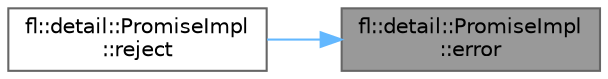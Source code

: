 digraph "fl::detail::PromiseImpl::error"
{
 // INTERACTIVE_SVG=YES
 // LATEX_PDF_SIZE
  bgcolor="transparent";
  edge [fontname=Helvetica,fontsize=10,labelfontname=Helvetica,labelfontsize=10];
  node [fontname=Helvetica,fontsize=10,shape=box,height=0.2,width=0.4];
  rankdir="RL";
  Node1 [id="Node000001",label="fl::detail::PromiseImpl\l::error",height=0.2,width=0.4,color="gray40", fillcolor="grey60", style="filled", fontcolor="black",tooltip="Get error (only valid if rejected)"];
  Node1 -> Node2 [id="edge1_Node000001_Node000002",dir="back",color="steelblue1",style="solid",tooltip=" "];
  Node2 [id="Node000002",label="fl::detail::PromiseImpl\l::reject",height=0.2,width=0.4,color="grey40", fillcolor="white", style="filled",URL="$d0/da5/classfl_1_1detail_1_1_promise_impl_a5e5047d0b011ea0f0fff6aa36a1cb5f5.html#a5e5047d0b011ea0f0fff6aa36a1cb5f5",tooltip="Reject promise with error."];
}
